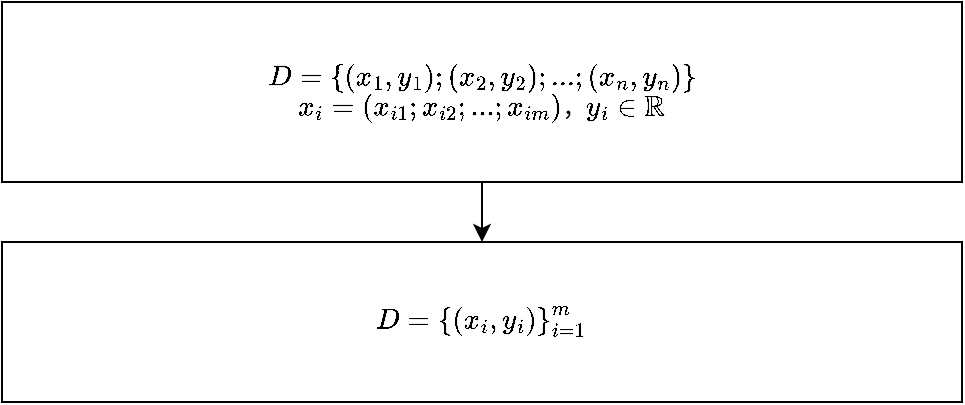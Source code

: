 <mxfile version="14.6.6" type="github" pages="3">
  <diagram id="hXLVD3eKz2sDppKYfOW3" name="绪论">
    <mxGraphModel dx="946" dy="687" grid="1" gridSize="10" guides="1" tooltips="1" connect="1" arrows="1" fold="1" page="1" pageScale="1" pageWidth="3300" pageHeight="4681" math="1" shadow="0">
      <root>
        <mxCell id="0" />
        <mxCell id="1" parent="0" />
        <mxCell id="NsG8wrJ9B8KUeXQaO6Ad-3" style="edgeStyle=orthogonalEdgeStyle;rounded=0;orthogonalLoop=1;jettySize=auto;html=1;exitX=0.5;exitY=1;exitDx=0;exitDy=0;entryX=0.5;entryY=0;entryDx=0;entryDy=0;endArrow=classic;endFill=1;" edge="1" parent="1" source="NsG8wrJ9B8KUeXQaO6Ad-1" target="NsG8wrJ9B8KUeXQaO6Ad-2">
          <mxGeometry relative="1" as="geometry" />
        </mxCell>
        <mxCell id="NsG8wrJ9B8KUeXQaO6Ad-1" value="`D = {(x_1, y_1); (x_2, y_2); ...; (x_n, y_n)}`&lt;br&gt;`x_i = (x_{i1}; x_{i2}; ...; x_{im})`，`y_i \in \mathbb{R}`" style="rounded=0;whiteSpace=wrap;html=1;strokeWidth=1;fillColor=#FFFFFF;" vertex="1" parent="1">
          <mxGeometry x="360" y="120" width="480" height="90" as="geometry" />
        </mxCell>
        <mxCell id="NsG8wrJ9B8KUeXQaO6Ad-2" value="`D = {(x_i, y_i)}_{i=1}^m`" style="rounded=0;whiteSpace=wrap;html=1;strokeWidth=1;fillColor=#FFFFFF;" vertex="1" parent="1">
          <mxGeometry x="360" y="240" width="480" height="80" as="geometry" />
        </mxCell>
      </root>
    </mxGraphModel>
  </diagram>
  <diagram id="kb9Tch6RQbsCsAx2A3gA" name="评估">
    <mxGraphModel dx="946" dy="687" grid="1" gridSize="10" guides="1" tooltips="1" connect="1" arrows="1" fold="1" page="1" pageScale="1" pageWidth="3300" pageHeight="4681" math="0" shadow="0">
      <root>
        <mxCell id="sNDJ_X1pwSr7X0AGPWUc-0" />
        <mxCell id="sNDJ_X1pwSr7X0AGPWUc-1" parent="sNDJ_X1pwSr7X0AGPWUc-0" />
      </root>
    </mxGraphModel>
  </diagram>
  <diagram id="gAahg7PFdRT5oCCxnbNN" name="线性模型">
    <mxGraphModel dx="946" dy="687" grid="1" gridSize="10" guides="1" tooltips="1" connect="1" arrows="1" fold="1" page="1" pageScale="1" pageWidth="3300" pageHeight="4681" math="1" shadow="0">
      <root>
        <mxCell id="akblTb4k8MVLVZfvQOBi-0" />
        <mxCell id="akblTb4k8MVLVZfvQOBi-1" parent="akblTb4k8MVLVZfvQOBi-0" />
        <mxCell id="akblTb4k8MVLVZfvQOBi-4" style="edgeStyle=orthogonalEdgeStyle;rounded=0;orthogonalLoop=1;jettySize=auto;html=1;exitX=0.5;exitY=1;exitDx=0;exitDy=0;endArrow=classic;endFill=1;" edge="1" parent="akblTb4k8MVLVZfvQOBi-1" source="akblTb4k8MVLVZfvQOBi-2" target="akblTb4k8MVLVZfvQOBi-3">
          <mxGeometry relative="1" as="geometry" />
        </mxCell>
        <mxCell id="akblTb4k8MVLVZfvQOBi-2" value="给定由 `d` 个属性描述的示例 `x = (x_1; x_2; ...; x_d)`，线性模型试图学的一个通过属性的&lt;font color=&quot;#ff0000&quot;&gt;线性组合&lt;/font&gt;来进行预测的函数" style="rounded=0;whiteSpace=wrap;html=1;strokeWidth=1;fillColor=#FFFFFF;" vertex="1" parent="akblTb4k8MVLVZfvQOBi-1">
          <mxGeometry x="120" y="80" width="680" height="80" as="geometry" />
        </mxCell>
        <mxCell id="akblTb4k8MVLVZfvQOBi-3" value="&lt;span&gt;`f(x) = w_1x_1 + w_2x_2 + ... + w_dx_d + b`，一般用向量形式写成：`f(x) = w^Tx + b`&lt;br&gt;其中 `w = (w_1; w_2; ...; w_d)` 和 `b` 学得之后，模型便得以确定&lt;br&gt;&lt;/span&gt;" style="rounded=0;whiteSpace=wrap;html=1;strokeWidth=1;fillColor=#FFFFFF;" vertex="1" parent="akblTb4k8MVLVZfvQOBi-1">
          <mxGeometry x="198.75" y="200" width="521.25" height="80" as="geometry" />
        </mxCell>
      </root>
    </mxGraphModel>
  </diagram>
</mxfile>
